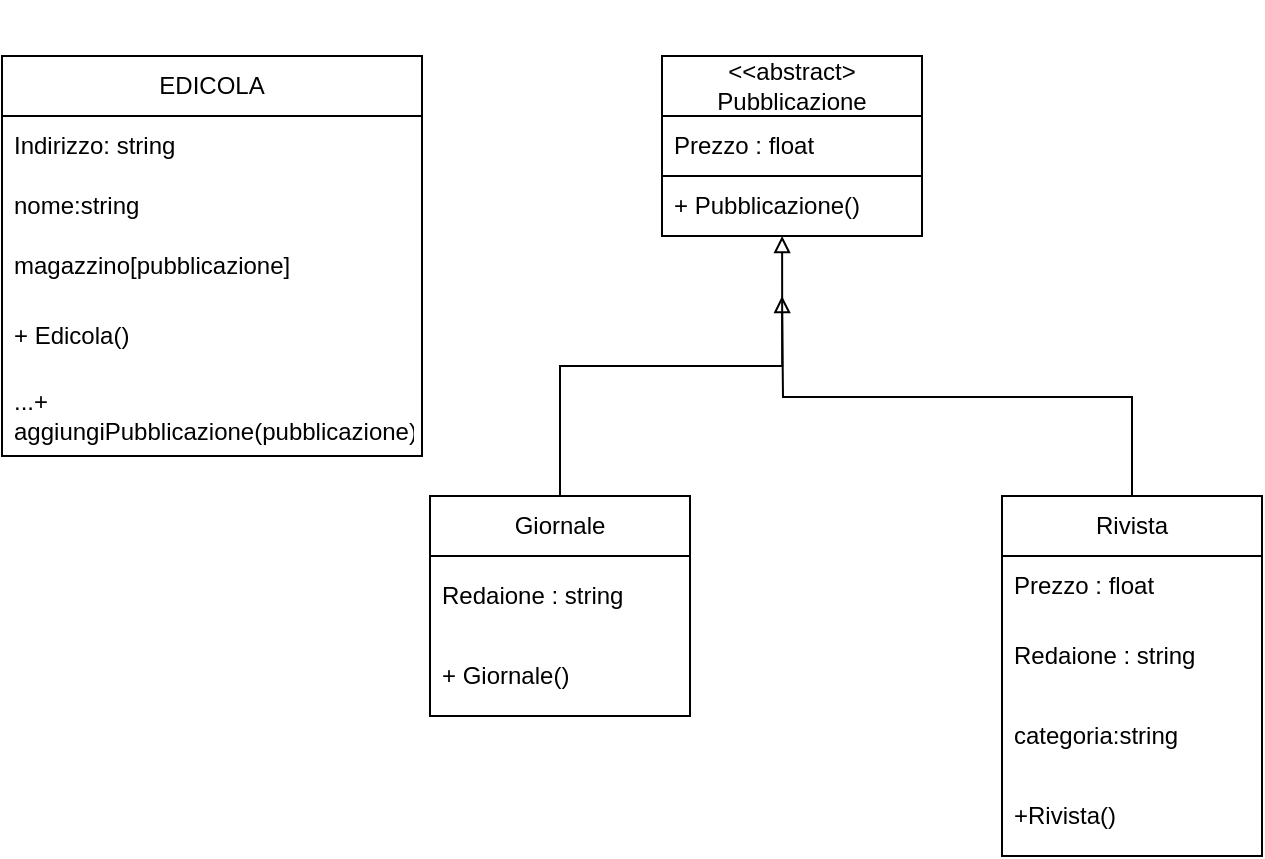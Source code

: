 <mxfile version="23.1.5" type="device">
  <diagram id="C5RBs43oDa-KdzZeNtuy" name="Page-1">
    <mxGraphModel dx="1036" dy="606" grid="1" gridSize="10" guides="1" tooltips="1" connect="1" arrows="1" fold="1" page="1" pageScale="1" pageWidth="827" pageHeight="1169" math="0" shadow="0">
      <root>
        <mxCell id="WIyWlLk6GJQsqaUBKTNV-0" />
        <mxCell id="WIyWlLk6GJQsqaUBKTNV-1" parent="WIyWlLk6GJQsqaUBKTNV-0" />
        <mxCell id="egpbrJdwK_4i32HcwYfk-11" value="Giornale" style="swimlane;fontStyle=0;childLayout=stackLayout;horizontal=1;startSize=30;horizontalStack=0;resizeParent=1;resizeParentMax=0;resizeLast=0;collapsible=1;marginBottom=0;whiteSpace=wrap;html=1;" parent="WIyWlLk6GJQsqaUBKTNV-1" vertex="1">
          <mxGeometry x="284" y="360" width="130" height="110" as="geometry">
            <mxRectangle x="190" y="270" width="90" height="30" as="alternateBounds" />
          </mxGeometry>
        </mxCell>
        <mxCell id="egpbrJdwK_4i32HcwYfk-14" value="Redaione : string" style="text;strokeColor=none;fillColor=none;align=left;verticalAlign=middle;spacingLeft=4;spacingRight=4;overflow=hidden;points=[[0,0.5],[1,0.5]];portConstraint=eastwest;rotatable=0;whiteSpace=wrap;html=1;" parent="egpbrJdwK_4i32HcwYfk-11" vertex="1">
          <mxGeometry y="30" width="130" height="40" as="geometry" />
        </mxCell>
        <mxCell id="egpbrJdwK_4i32HcwYfk-21" value="+ Giornale()" style="text;strokeColor=none;fillColor=none;align=left;verticalAlign=middle;spacingLeft=4;spacingRight=4;overflow=hidden;points=[[0,0.5],[1,0.5]];portConstraint=eastwest;rotatable=0;whiteSpace=wrap;html=1;" parent="egpbrJdwK_4i32HcwYfk-11" vertex="1">
          <mxGeometry y="70" width="130" height="40" as="geometry" />
        </mxCell>
        <mxCell id="egpbrJdwK_4i32HcwYfk-22" value="Rivista" style="swimlane;fontStyle=0;childLayout=stackLayout;horizontal=1;startSize=30;horizontalStack=0;resizeParent=1;resizeParentMax=0;resizeLast=0;collapsible=1;marginBottom=0;whiteSpace=wrap;html=1;" parent="WIyWlLk6GJQsqaUBKTNV-1" vertex="1">
          <mxGeometry x="570" y="360" width="130" height="180" as="geometry">
            <mxRectangle x="190" y="270" width="90" height="30" as="alternateBounds" />
          </mxGeometry>
        </mxCell>
        <mxCell id="egpbrJdwK_4i32HcwYfk-23" value="Prezzo : float" style="text;strokeColor=none;fillColor=none;align=left;verticalAlign=middle;spacingLeft=4;spacingRight=4;overflow=hidden;points=[[0,0.5],[1,0.5]];portConstraint=eastwest;rotatable=0;whiteSpace=wrap;html=1;" parent="egpbrJdwK_4i32HcwYfk-22" vertex="1">
          <mxGeometry y="30" width="130" height="30" as="geometry" />
        </mxCell>
        <mxCell id="egpbrJdwK_4i32HcwYfk-25" value="Redaione : string" style="text;strokeColor=none;fillColor=none;align=left;verticalAlign=middle;spacingLeft=4;spacingRight=4;overflow=hidden;points=[[0,0.5],[1,0.5]];portConstraint=eastwest;rotatable=0;whiteSpace=wrap;html=1;" parent="egpbrJdwK_4i32HcwYfk-22" vertex="1">
          <mxGeometry y="60" width="130" height="40" as="geometry" />
        </mxCell>
        <mxCell id="egpbrJdwK_4i32HcwYfk-26" value="categoria:string" style="text;strokeColor=none;fillColor=none;align=left;verticalAlign=middle;spacingLeft=4;spacingRight=4;overflow=hidden;points=[[0,0.5],[1,0.5]];portConstraint=eastwest;rotatable=0;whiteSpace=wrap;html=1;" parent="egpbrJdwK_4i32HcwYfk-22" vertex="1">
          <mxGeometry y="100" width="130" height="40" as="geometry" />
        </mxCell>
        <mxCell id="egpbrJdwK_4i32HcwYfk-27" value="+Rivista()" style="text;strokeColor=none;fillColor=none;align=left;verticalAlign=middle;spacingLeft=4;spacingRight=4;overflow=hidden;points=[[0,0.5],[1,0.5]];portConstraint=eastwest;rotatable=0;whiteSpace=wrap;html=1;" parent="egpbrJdwK_4i32HcwYfk-22" vertex="1">
          <mxGeometry y="140" width="130" height="40" as="geometry" />
        </mxCell>
        <mxCell id="egpbrJdwK_4i32HcwYfk-58" style="edgeStyle=orthogonalEdgeStyle;rounded=0;orthogonalLoop=1;jettySize=auto;html=1;exitX=0.5;exitY=0;exitDx=0;exitDy=0;entryX=0.5;entryY=0;entryDx=0;entryDy=0;endArrow=diamondThin;endFill=0;strokeColor=#FFFFFF;" parent="WIyWlLk6GJQsqaUBKTNV-1" source="egpbrJdwK_4i32HcwYfk-28" target="egpbrJdwK_4i32HcwYfk-52" edge="1">
          <mxGeometry relative="1" as="geometry">
            <mxPoint x="150" y="120" as="targetPoint" />
          </mxGeometry>
        </mxCell>
        <mxCell id="egpbrJdwK_4i32HcwYfk-28" value="&amp;lt;&amp;lt;abstract&amp;gt;&lt;br&gt;Pubblicazione" style="swimlane;fontStyle=0;childLayout=stackLayout;horizontal=1;startSize=30;horizontalStack=0;resizeParent=1;resizeParentMax=0;resizeLast=0;collapsible=1;marginBottom=0;whiteSpace=wrap;html=1;" parent="WIyWlLk6GJQsqaUBKTNV-1" vertex="1">
          <mxGeometry x="400" y="140" width="130" height="90" as="geometry">
            <mxRectangle x="190" y="270" width="90" height="30" as="alternateBounds" />
          </mxGeometry>
        </mxCell>
        <mxCell id="egpbrJdwK_4i32HcwYfk-29" value="Prezzo : float" style="text;strokeColor=none;fillColor=none;align=left;verticalAlign=middle;spacingLeft=4;spacingRight=4;overflow=hidden;points=[[0,0.5],[1,0.5]];portConstraint=eastwest;rotatable=0;whiteSpace=wrap;html=1;" parent="egpbrJdwK_4i32HcwYfk-28" vertex="1">
          <mxGeometry y="30" width="130" height="30" as="geometry" />
        </mxCell>
        <mxCell id="egpbrJdwK_4i32HcwYfk-34" value="+ Pubblicazione()" style="text;strokeColor=default;fillColor=none;align=left;verticalAlign=middle;spacingLeft=4;spacingRight=4;overflow=hidden;points=[[0,0.5],[1,0.5]];portConstraint=eastwest;rotatable=0;whiteSpace=wrap;html=1;" parent="egpbrJdwK_4i32HcwYfk-28" vertex="1">
          <mxGeometry y="60" width="130" height="30" as="geometry" />
        </mxCell>
        <mxCell id="egpbrJdwK_4i32HcwYfk-50" style="edgeStyle=orthogonalEdgeStyle;rounded=0;orthogonalLoop=1;jettySize=auto;html=1;exitX=0.5;exitY=0;exitDx=0;exitDy=0;entryX=0.462;entryY=1;entryDx=0;entryDy=0;entryPerimeter=0;endArrow=block;endFill=0;" parent="WIyWlLk6GJQsqaUBKTNV-1" source="egpbrJdwK_4i32HcwYfk-11" target="egpbrJdwK_4i32HcwYfk-34" edge="1">
          <mxGeometry relative="1" as="geometry" />
        </mxCell>
        <mxCell id="egpbrJdwK_4i32HcwYfk-51" style="edgeStyle=orthogonalEdgeStyle;rounded=0;orthogonalLoop=1;jettySize=auto;html=1;exitX=0.5;exitY=0;exitDx=0;exitDy=0;endArrow=block;endFill=0;" parent="WIyWlLk6GJQsqaUBKTNV-1" source="egpbrJdwK_4i32HcwYfk-22" edge="1">
          <mxGeometry relative="1" as="geometry">
            <mxPoint x="460" y="260" as="targetPoint" />
          </mxGeometry>
        </mxCell>
        <mxCell id="egpbrJdwK_4i32HcwYfk-52" value="EDICOLA" style="swimlane;fontStyle=0;childLayout=stackLayout;horizontal=1;startSize=30;horizontalStack=0;resizeParent=1;resizeParentMax=0;resizeLast=0;collapsible=1;marginBottom=0;whiteSpace=wrap;html=1;" parent="WIyWlLk6GJQsqaUBKTNV-1" vertex="1">
          <mxGeometry x="70" y="140" width="210" height="200" as="geometry" />
        </mxCell>
        <mxCell id="egpbrJdwK_4i32HcwYfk-53" value="Indirizzo: string" style="text;strokeColor=none;fillColor=none;align=left;verticalAlign=middle;spacingLeft=4;spacingRight=4;overflow=hidden;points=[[0,0.5],[1,0.5]];portConstraint=eastwest;rotatable=0;whiteSpace=wrap;html=1;" parent="egpbrJdwK_4i32HcwYfk-52" vertex="1">
          <mxGeometry y="30" width="210" height="30" as="geometry" />
        </mxCell>
        <mxCell id="egpbrJdwK_4i32HcwYfk-54" value="nome:string" style="text;strokeColor=none;fillColor=none;align=left;verticalAlign=middle;spacingLeft=4;spacingRight=4;overflow=hidden;points=[[0,0.5],[1,0.5]];portConstraint=eastwest;rotatable=0;whiteSpace=wrap;html=1;" parent="egpbrJdwK_4i32HcwYfk-52" vertex="1">
          <mxGeometry y="60" width="210" height="30" as="geometry" />
        </mxCell>
        <mxCell id="egpbrJdwK_4i32HcwYfk-55" value="magazzino[pubblicazione]" style="text;strokeColor=none;fillColor=none;align=left;verticalAlign=middle;spacingLeft=4;spacingRight=4;overflow=hidden;points=[[0,0.5],[1,0.5]];portConstraint=eastwest;rotatable=0;whiteSpace=wrap;html=1;" parent="egpbrJdwK_4i32HcwYfk-52" vertex="1">
          <mxGeometry y="90" width="210" height="30" as="geometry" />
        </mxCell>
        <mxCell id="egpbrJdwK_4i32HcwYfk-59" value="+ Edicola()" style="text;strokeColor=none;fillColor=none;align=left;verticalAlign=middle;spacingLeft=4;spacingRight=4;overflow=hidden;points=[[0,0.5],[1,0.5]];portConstraint=eastwest;rotatable=0;whiteSpace=wrap;html=1;" parent="egpbrJdwK_4i32HcwYfk-52" vertex="1">
          <mxGeometry y="120" width="210" height="40" as="geometry" />
        </mxCell>
        <mxCell id="egpbrJdwK_4i32HcwYfk-61" value="...+ aggiungiPubblicazione(pubblicazione)" style="text;strokeColor=none;fillColor=none;align=left;verticalAlign=middle;spacingLeft=4;spacingRight=4;overflow=hidden;points=[[0,0.5],[1,0.5]];portConstraint=eastwest;rotatable=0;whiteSpace=wrap;html=1;" parent="egpbrJdwK_4i32HcwYfk-52" vertex="1">
          <mxGeometry y="160" width="210" height="40" as="geometry" />
        </mxCell>
      </root>
    </mxGraphModel>
  </diagram>
</mxfile>
